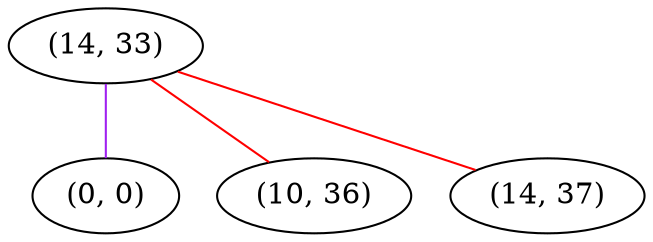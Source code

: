 graph "" {
"(14, 33)";
"(0, 0)";
"(10, 36)";
"(14, 37)";
"(14, 33)" -- "(0, 0)"  [color=purple, key=0, weight=4];
"(14, 33)" -- "(10, 36)"  [color=red, key=0, weight=1];
"(14, 33)" -- "(14, 37)"  [color=red, key=0, weight=1];
}
